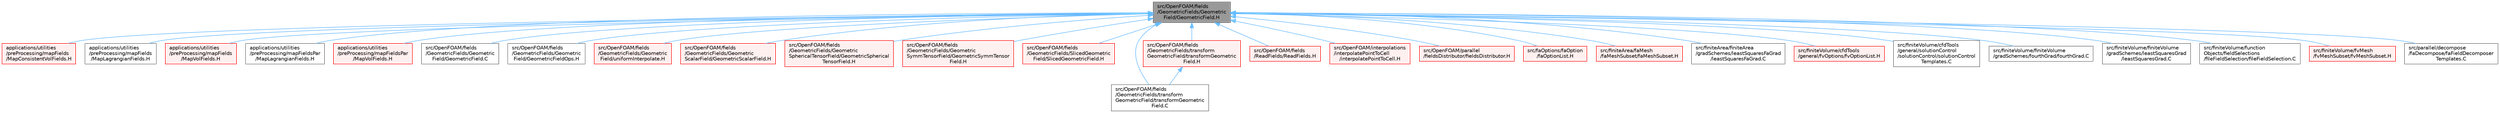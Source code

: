 digraph "src/OpenFOAM/fields/GeometricFields/GeometricField/GeometricField.H"
{
 // LATEX_PDF_SIZE
  bgcolor="transparent";
  edge [fontname=Helvetica,fontsize=10,labelfontname=Helvetica,labelfontsize=10];
  node [fontname=Helvetica,fontsize=10,shape=box,height=0.2,width=0.4];
  Node1 [id="Node000001",label="src/OpenFOAM/fields\l/GeometricFields/Geometric\lField/GeometricField.H",height=0.2,width=0.4,color="gray40", fillcolor="grey60", style="filled", fontcolor="black",tooltip=" "];
  Node1 -> Node2 [id="edge1_Node000001_Node000002",dir="back",color="steelblue1",style="solid",tooltip=" "];
  Node2 [id="Node000002",label="applications/utilities\l/preProcessing/mapFields\l/MapConsistentVolFields.H",height=0.2,width=0.4,color="red", fillcolor="#FFF0F0", style="filled",URL="$MapConsistentVolFields_8H.html",tooltip=" "];
  Node1 -> Node4 [id="edge2_Node000001_Node000004",dir="back",color="steelblue1",style="solid",tooltip=" "];
  Node4 [id="Node000004",label="applications/utilities\l/preProcessing/mapFields\l/MapLagrangianFields.H",height=0.2,width=0.4,color="grey40", fillcolor="white", style="filled",URL="$mapFields_2MapLagrangianFields_8H.html",tooltip="Gets the indices of (source)particles that have been appended to the target cloud and maps the lagran..."];
  Node1 -> Node5 [id="edge3_Node000001_Node000005",dir="back",color="steelblue1",style="solid",tooltip=" "];
  Node5 [id="Node000005",label="applications/utilities\l/preProcessing/mapFields\l/MapVolFields.H",height=0.2,width=0.4,color="red", fillcolor="#FFF0F0", style="filled",URL="$mapFields_2MapVolFields_8H.html",tooltip=" "];
  Node1 -> Node6 [id="edge4_Node000001_Node000006",dir="back",color="steelblue1",style="solid",tooltip=" "];
  Node6 [id="Node000006",label="applications/utilities\l/preProcessing/mapFieldsPar\l/MapLagrangianFields.H",height=0.2,width=0.4,color="grey40", fillcolor="white", style="filled",URL="$mapFieldsPar_2MapLagrangianFields_8H.html",tooltip="Gets the indices of (source)particles that have been appended to the target cloud and maps the lagran..."];
  Node1 -> Node7 [id="edge5_Node000001_Node000007",dir="back",color="steelblue1",style="solid",tooltip=" "];
  Node7 [id="Node000007",label="applications/utilities\l/preProcessing/mapFieldsPar\l/MapVolFields.H",height=0.2,width=0.4,color="red", fillcolor="#FFF0F0", style="filled",URL="$mapFieldsPar_2MapVolFields_8H.html",tooltip=" "];
  Node1 -> Node9 [id="edge6_Node000001_Node000009",dir="back",color="steelblue1",style="solid",tooltip=" "];
  Node9 [id="Node000009",label="src/OpenFOAM/fields\l/GeometricFields/Geometric\lField/GeometricField.C",height=0.2,width=0.4,color="grey40", fillcolor="white", style="filled",URL="$GeometricField_8C.html",tooltip=" "];
  Node1 -> Node10 [id="edge7_Node000001_Node000010",dir="back",color="steelblue1",style="solid",tooltip=" "];
  Node10 [id="Node000010",label="src/OpenFOAM/fields\l/GeometricFields/Geometric\lField/GeometricFieldOps.H",height=0.2,width=0.4,color="grey40", fillcolor="white", style="filled",URL="$GeometricFieldOps_8H.html",tooltip="Various utility functions to work on geometric fields."];
  Node1 -> Node11 [id="edge8_Node000001_Node000011",dir="back",color="steelblue1",style="solid",tooltip=" "];
  Node11 [id="Node000011",label="src/OpenFOAM/fields\l/GeometricFields/Geometric\lField/uniformInterpolate.H",height=0.2,width=0.4,color="red", fillcolor="#FFF0F0", style="filled",URL="$uniformInterpolate_8H.html",tooltip=" "];
  Node1 -> Node13 [id="edge9_Node000001_Node000013",dir="back",color="steelblue1",style="solid",tooltip=" "];
  Node13 [id="Node000013",label="src/OpenFOAM/fields\l/GeometricFields/Geometric\lScalarField/GeometricScalarField.H",height=0.2,width=0.4,color="red", fillcolor="#FFF0F0", style="filled",URL="$GeometricScalarField_8H.html",tooltip="Scalar specific part of the implementation of GeometricField."];
  Node1 -> Node2571 [id="edge10_Node000001_Node002571",dir="back",color="steelblue1",style="solid",tooltip=" "];
  Node2571 [id="Node002571",label="src/OpenFOAM/fields\l/GeometricFields/Geometric\lSphericalTensorField/GeometricSpherical\lTensorField.H",height=0.2,width=0.4,color="red", fillcolor="#FFF0F0", style="filled",URL="$GeometricSphericalTensorField_8H.html",tooltip="SphericalTensor specific part of the implementation of GeometricField."];
  Node1 -> Node2575 [id="edge11_Node000001_Node002575",dir="back",color="steelblue1",style="solid",tooltip=" "];
  Node2575 [id="Node002575",label="src/OpenFOAM/fields\l/GeometricFields/Geometric\lSymmTensorField/GeometricSymmTensor\lField.H",height=0.2,width=0.4,color="red", fillcolor="#FFF0F0", style="filled",URL="$GeometricSymmTensorField_8H.html",tooltip="SymmTensor specific part of the implementation of GeometricField."];
  Node1 -> Node2577 [id="edge12_Node000001_Node002577",dir="back",color="steelblue1",style="solid",tooltip=" "];
  Node2577 [id="Node002577",label="src/OpenFOAM/fields\l/GeometricFields/SlicedGeometric\lField/SlicedGeometricField.H",height=0.2,width=0.4,color="red", fillcolor="#FFF0F0", style="filled",URL="$SlicedGeometricField_8H.html",tooltip=" "];
  Node1 -> Node2584 [id="edge13_Node000001_Node002584",dir="back",color="steelblue1",style="solid",tooltip=" "];
  Node2584 [id="Node002584",label="src/OpenFOAM/fields\l/GeometricFields/transform\lGeometricField/transformGeometric\lField.C",height=0.2,width=0.4,color="grey40", fillcolor="white", style="filled",URL="$transformGeometricField_8C.html",tooltip="Spatial transformation functions for FieldFields."];
  Node1 -> Node2585 [id="edge14_Node000001_Node002585",dir="back",color="steelblue1",style="solid",tooltip=" "];
  Node2585 [id="Node002585",label="src/OpenFOAM/fields\l/GeometricFields/transform\lGeometricField/transformGeometric\lField.H",height=0.2,width=0.4,color="red", fillcolor="#FFF0F0", style="filled",URL="$transformGeometricField_8H.html",tooltip="Spatial transformation functions for GeometricField."];
  Node2585 -> Node2584 [id="edge15_Node002585_Node002584",dir="back",color="steelblue1",style="solid",tooltip=" "];
  Node1 -> Node2586 [id="edge16_Node000001_Node002586",dir="back",color="steelblue1",style="solid",tooltip=" "];
  Node2586 [id="Node002586",label="src/OpenFOAM/fields\l/ReadFields/ReadFields.H",height=0.2,width=0.4,color="red", fillcolor="#FFF0F0", style="filled",URL="$ReadFields_8H.html",tooltip="Field reading functions for post-processing utilities."];
  Node1 -> Node2588 [id="edge17_Node000001_Node002588",dir="back",color="steelblue1",style="solid",tooltip=" "];
  Node2588 [id="Node002588",label="src/OpenFOAM/interpolations\l/interpolatePointToCell\l/interpolatePointToCell.H",height=0.2,width=0.4,color="red", fillcolor="#FFF0F0", style="filled",URL="$interpolatePointToCell_8H.html",tooltip="Interpolates (averages) the vertex values to the cell center."];
  Node1 -> Node2590 [id="edge18_Node000001_Node002590",dir="back",color="steelblue1",style="solid",tooltip=" "];
  Node2590 [id="Node002590",label="src/OpenFOAM/parallel\l/fieldsDistributor/fieldsDistributor.H",height=0.2,width=0.4,color="red", fillcolor="#FFF0F0", style="filled",URL="$fieldsDistributor_8H.html",tooltip=" "];
  Node1 -> Node614 [id="edge19_Node000001_Node000614",dir="back",color="steelblue1",style="solid",tooltip=" "];
  Node614 [id="Node000614",label="src/faOptions/faOption\l/faOptionList.H",height=0.2,width=0.4,color="red", fillcolor="#FFF0F0", style="filled",URL="$faOptionList_8H.html",tooltip=" "];
  Node1 -> Node2591 [id="edge20_Node000001_Node002591",dir="back",color="steelblue1",style="solid",tooltip=" "];
  Node2591 [id="Node002591",label="src/finiteArea/faMesh\l/faMeshSubset/faMeshSubset.H",height=0.2,width=0.4,color="red", fillcolor="#FFF0F0", style="filled",URL="$faMeshSubset_8H.html",tooltip=" "];
  Node1 -> Node599 [id="edge21_Node000001_Node000599",dir="back",color="steelblue1",style="solid",tooltip=" "];
  Node599 [id="Node000599",label="src/finiteArea/finiteArea\l/gradSchemes/leastSquaresFaGrad\l/leastSquaresFaGrad.C",height=0.2,width=0.4,color="grey40", fillcolor="white", style="filled",URL="$leastSquaresFaGrad_8C.html",tooltip=" "];
  Node1 -> Node2593 [id="edge22_Node000001_Node002593",dir="back",color="steelblue1",style="solid",tooltip=" "];
  Node2593 [id="Node002593",label="src/finiteVolume/cfdTools\l/general/fvOptions/fvOptionList.H",height=0.2,width=0.4,color="red", fillcolor="#FFF0F0", style="filled",URL="$fvOptionList_8H.html",tooltip=" "];
  Node1 -> Node2601 [id="edge23_Node000001_Node002601",dir="back",color="steelblue1",style="solid",tooltip=" "];
  Node2601 [id="Node002601",label="src/finiteVolume/cfdTools\l/general/solutionControl\l/solutionControl/solutionControl\lTemplates.C",height=0.2,width=0.4,color="grey40", fillcolor="white", style="filled",URL="$solutionControlTemplates_8C.html",tooltip=" "];
  Node1 -> Node2602 [id="edge24_Node000001_Node002602",dir="back",color="steelblue1",style="solid",tooltip=" "];
  Node2602 [id="Node002602",label="src/finiteVolume/finiteVolume\l/gradSchemes/fourthGrad/fourthGrad.C",height=0.2,width=0.4,color="grey40", fillcolor="white", style="filled",URL="$fourthGrad_8C.html",tooltip=" "];
  Node1 -> Node826 [id="edge25_Node000001_Node000826",dir="back",color="steelblue1",style="solid",tooltip=" "];
  Node826 [id="Node000826",label="src/finiteVolume/finiteVolume\l/gradSchemes/leastSquaresGrad\l/leastSquaresGrad.C",height=0.2,width=0.4,color="grey40", fillcolor="white", style="filled",URL="$leastSquaresGrad_8C.html",tooltip=" "];
  Node1 -> Node2603 [id="edge26_Node000001_Node002603",dir="back",color="steelblue1",style="solid",tooltip=" "];
  Node2603 [id="Node002603",label="src/finiteVolume/function\lObjects/fieldSelections\l/fileFieldSelection/fileFieldSelection.C",height=0.2,width=0.4,color="grey40", fillcolor="white", style="filled",URL="$fileFieldSelection_8C.html",tooltip=" "];
  Node1 -> Node2604 [id="edge27_Node000001_Node002604",dir="back",color="steelblue1",style="solid",tooltip=" "];
  Node2604 [id="Node002604",label="src/finiteVolume/fvMesh\l/fvMeshSubset/fvMeshSubset.H",height=0.2,width=0.4,color="red", fillcolor="#FFF0F0", style="filled",URL="$fvMeshSubset_8H.html",tooltip=" "];
  Node1 -> Node649 [id="edge28_Node000001_Node000649",dir="back",color="steelblue1",style="solid",tooltip=" "];
  Node649 [id="Node000649",label="src/parallel/decompose\l/faDecompose/faFieldDecomposer\lTemplates.C",height=0.2,width=0.4,color="grey40", fillcolor="white", style="filled",URL="$faFieldDecomposerTemplates_8C.html",tooltip=" "];
}
